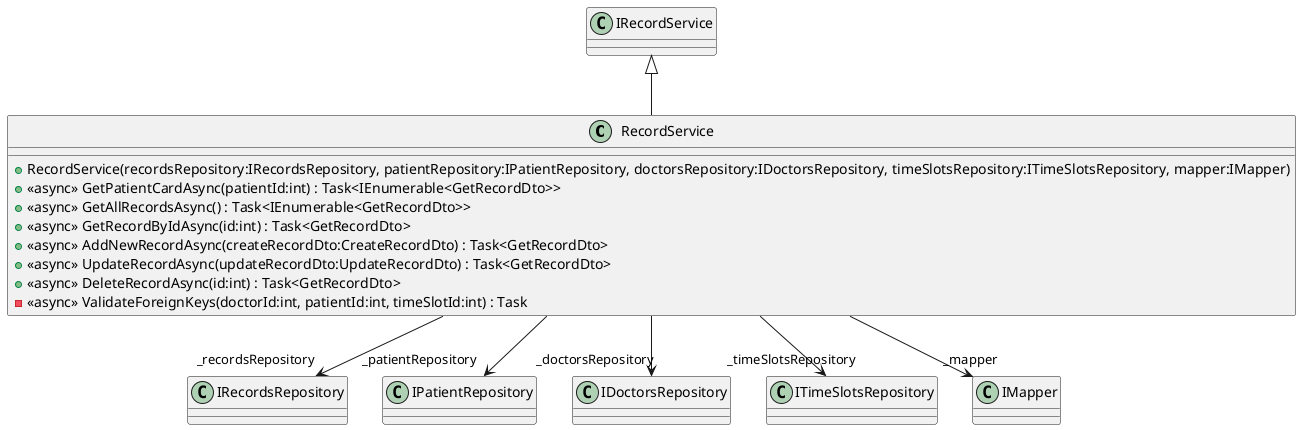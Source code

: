 @startuml
class RecordService {
    + RecordService(recordsRepository:IRecordsRepository, patientRepository:IPatientRepository, doctorsRepository:IDoctorsRepository, timeSlotsRepository:ITimeSlotsRepository, mapper:IMapper)
    + <<async>> GetPatientCardAsync(patientId:int) : Task<IEnumerable<GetRecordDto>>
    + <<async>> GetAllRecordsAsync() : Task<IEnumerable<GetRecordDto>>
    + <<async>> GetRecordByIdAsync(id:int) : Task<GetRecordDto>
    + <<async>> AddNewRecordAsync(createRecordDto:CreateRecordDto) : Task<GetRecordDto>
    + <<async>> UpdateRecordAsync(updateRecordDto:UpdateRecordDto) : Task<GetRecordDto>
    + <<async>> DeleteRecordAsync(id:int) : Task<GetRecordDto>
    - <<async>> ValidateForeignKeys(doctorId:int, patientId:int, timeSlotId:int) : Task
}
IRecordService <|-- RecordService
RecordService --> "_recordsRepository" IRecordsRepository
RecordService --> "_patientRepository" IPatientRepository
RecordService --> "_doctorsRepository" IDoctorsRepository
RecordService --> "_timeSlotsRepository" ITimeSlotsRepository
RecordService --> "_mapper" IMapper
@enduml
